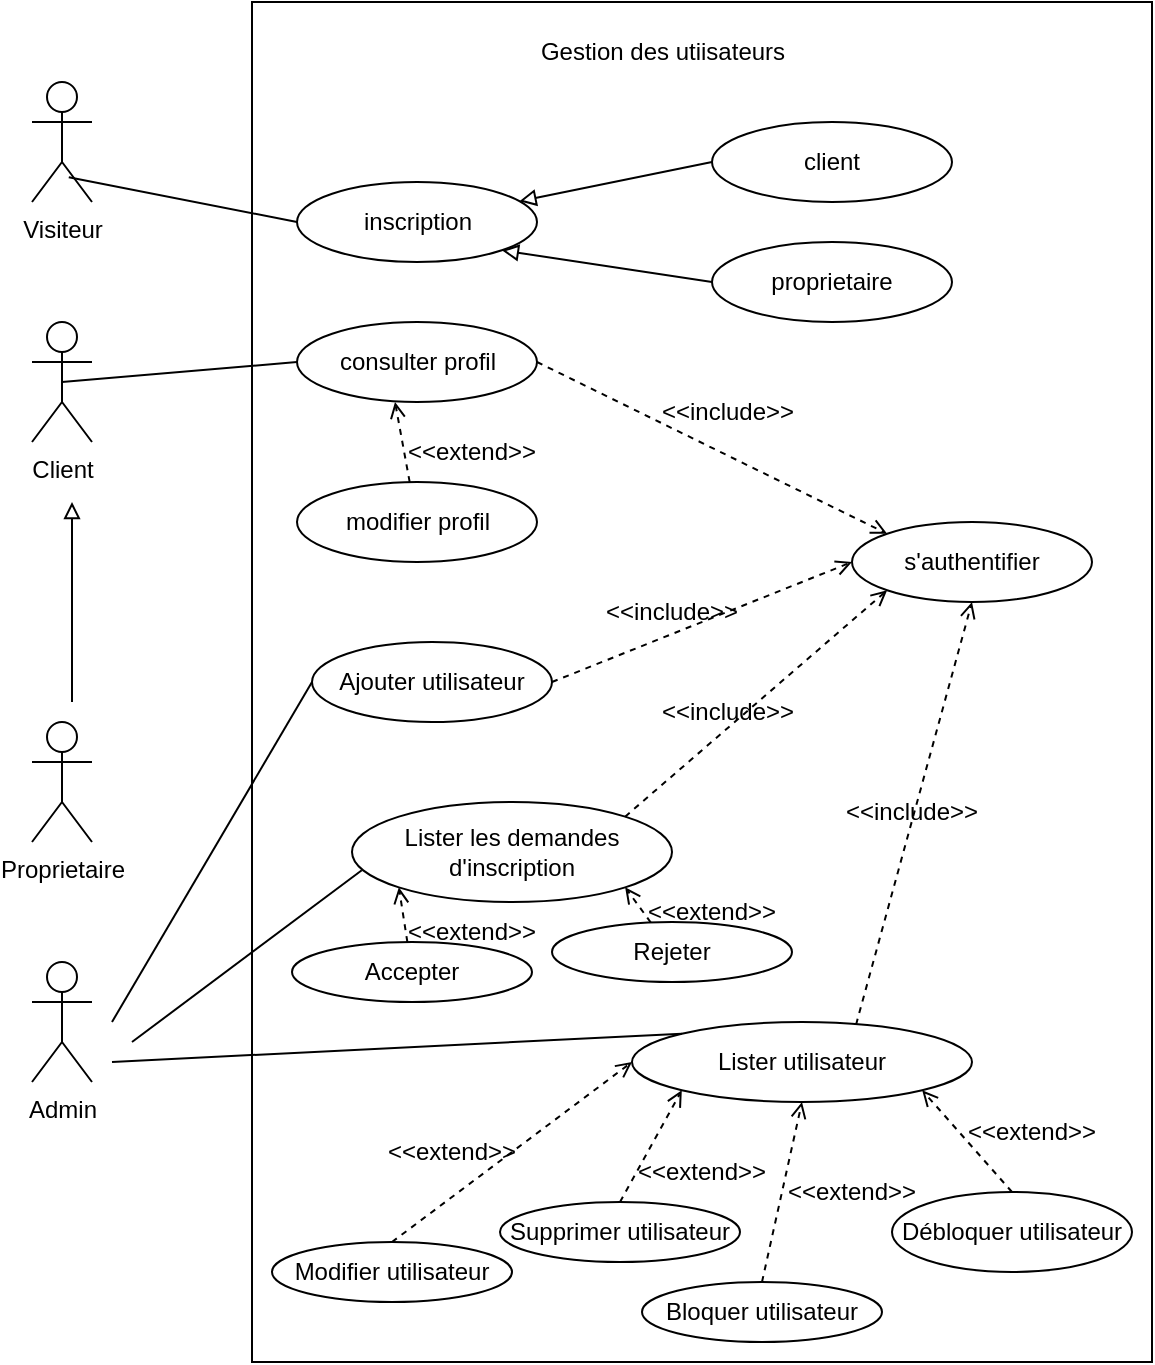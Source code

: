 <mxfile version="24.8.3">
  <diagram name="Page-1" id="qK_Wsu-0rvwlbRPcCPJc">
    <mxGraphModel dx="794" dy="420" grid="1" gridSize="10" guides="1" tooltips="1" connect="1" arrows="1" fold="1" page="1" pageScale="1" pageWidth="827" pageHeight="1169" math="0" shadow="0">
      <root>
        <mxCell id="0" />
        <mxCell id="1" parent="0" />
        <mxCell id="EcFpb2TM-bkTd2eWVxg3-1" value="" style="rounded=0;whiteSpace=wrap;html=1;fontFamily=Times New Roman;" vertex="1" parent="1">
          <mxGeometry x="350" y="40" width="450" height="680" as="geometry" />
        </mxCell>
        <mxCell id="EcFpb2TM-bkTd2eWVxg3-3" value="&lt;font style=&quot;vertical-align: inherit;&quot;&gt;&lt;font style=&quot;vertical-align: inherit;&quot;&gt;Gestion des utiisateurs&lt;/font&gt;&lt;/font&gt;" style="text;html=1;align=center;verticalAlign=middle;whiteSpace=wrap;rounded=0;" vertex="1" parent="1">
          <mxGeometry x="492.5" y="50" width="125" height="30" as="geometry" />
        </mxCell>
        <mxCell id="EcFpb2TM-bkTd2eWVxg3-4" value="&lt;font style=&quot;vertical-align: inherit;&quot;&gt;&lt;font style=&quot;vertical-align: inherit;&quot;&gt;Visiteur&lt;/font&gt;&lt;/font&gt;" style="shape=umlActor;verticalLabelPosition=bottom;verticalAlign=top;html=1;outlineConnect=0;" vertex="1" parent="1">
          <mxGeometry x="240" y="80" width="30" height="60" as="geometry" />
        </mxCell>
        <mxCell id="EcFpb2TM-bkTd2eWVxg3-5" value="&lt;font style=&quot;vertical-align: inherit;&quot;&gt;&lt;font style=&quot;vertical-align: inherit;&quot;&gt;Client&lt;/font&gt;&lt;/font&gt;" style="shape=umlActor;verticalLabelPosition=bottom;verticalAlign=top;html=1;outlineConnect=0;" vertex="1" parent="1">
          <mxGeometry x="240" y="200" width="30" height="60" as="geometry" />
        </mxCell>
        <mxCell id="EcFpb2TM-bkTd2eWVxg3-6" value="&lt;font style=&quot;vertical-align: inherit;&quot;&gt;&lt;font style=&quot;vertical-align: inherit;&quot;&gt;Admin&lt;/font&gt;&lt;/font&gt;" style="shape=umlActor;verticalLabelPosition=bottom;verticalAlign=top;html=1;outlineConnect=0;" vertex="1" parent="1">
          <mxGeometry x="240" y="520" width="30" height="60" as="geometry" />
        </mxCell>
        <mxCell id="EcFpb2TM-bkTd2eWVxg3-7" value="&lt;font style=&quot;vertical-align: inherit;&quot;&gt;&lt;font style=&quot;vertical-align: inherit;&quot;&gt;Proprietaire&lt;/font&gt;&lt;/font&gt;" style="shape=umlActor;verticalLabelPosition=bottom;verticalAlign=top;html=1;outlineConnect=0;" vertex="1" parent="1">
          <mxGeometry x="240" y="400" width="30" height="60" as="geometry" />
        </mxCell>
        <mxCell id="EcFpb2TM-bkTd2eWVxg3-8" value="&lt;font style=&quot;vertical-align: inherit;&quot;&gt;&lt;font style=&quot;vertical-align: inherit;&quot;&gt;inscription&lt;/font&gt;&lt;/font&gt;" style="ellipse;whiteSpace=wrap;html=1;" vertex="1" parent="1">
          <mxGeometry x="372.5" y="130" width="120" height="40" as="geometry" />
        </mxCell>
        <mxCell id="EcFpb2TM-bkTd2eWVxg3-9" value="&lt;font style=&quot;vertical-align: inherit;&quot;&gt;&lt;font style=&quot;vertical-align: inherit;&quot;&gt;&lt;font style=&quot;vertical-align: inherit;&quot;&gt;&lt;font style=&quot;vertical-align: inherit;&quot;&gt;&lt;font style=&quot;vertical-align: inherit;&quot;&gt;&lt;font style=&quot;vertical-align: inherit;&quot;&gt;client&lt;/font&gt;&lt;/font&gt;&lt;/font&gt;&lt;/font&gt;&lt;/font&gt;&lt;/font&gt;" style="ellipse;whiteSpace=wrap;html=1;" vertex="1" parent="1">
          <mxGeometry x="580" y="100" width="120" height="40" as="geometry" />
        </mxCell>
        <mxCell id="EcFpb2TM-bkTd2eWVxg3-10" value="&lt;font style=&quot;vertical-align: inherit;&quot;&gt;&lt;font style=&quot;vertical-align: inherit;&quot;&gt;&lt;font style=&quot;vertical-align: inherit;&quot;&gt;&lt;font style=&quot;vertical-align: inherit;&quot;&gt;&lt;font style=&quot;vertical-align: inherit;&quot;&gt;&lt;font style=&quot;vertical-align: inherit;&quot;&gt;proprietaire&lt;/font&gt;&lt;/font&gt;&lt;/font&gt;&lt;/font&gt;&lt;/font&gt;&lt;/font&gt;" style="ellipse;whiteSpace=wrap;html=1;" vertex="1" parent="1">
          <mxGeometry x="580" y="160" width="120" height="40" as="geometry" />
        </mxCell>
        <mxCell id="EcFpb2TM-bkTd2eWVxg3-11" value="" style="endArrow=block;html=1;rounded=0;exitX=0;exitY=0.5;exitDx=0;exitDy=0;endFill=0;" edge="1" parent="1" source="EcFpb2TM-bkTd2eWVxg3-9" target="EcFpb2TM-bkTd2eWVxg3-8">
          <mxGeometry width="50" height="50" relative="1" as="geometry">
            <mxPoint x="480" y="150" as="sourcePoint" />
            <mxPoint x="530" y="100" as="targetPoint" />
          </mxGeometry>
        </mxCell>
        <mxCell id="EcFpb2TM-bkTd2eWVxg3-12" value="" style="endArrow=block;html=1;rounded=0;exitX=0;exitY=0.5;exitDx=0;exitDy=0;endFill=0;entryX=1;entryY=1;entryDx=0;entryDy=0;" edge="1" parent="1" source="EcFpb2TM-bkTd2eWVxg3-10" target="EcFpb2TM-bkTd2eWVxg3-8">
          <mxGeometry width="50" height="50" relative="1" as="geometry">
            <mxPoint x="590" y="130" as="sourcePoint" />
            <mxPoint x="494" y="150" as="targetPoint" />
          </mxGeometry>
        </mxCell>
        <mxCell id="EcFpb2TM-bkTd2eWVxg3-13" value="" style="endArrow=none;html=1;rounded=0;entryX=0;entryY=0.5;entryDx=0;entryDy=0;exitX=0.613;exitY=0.794;exitDx=0;exitDy=0;exitPerimeter=0;" edge="1" parent="1" source="EcFpb2TM-bkTd2eWVxg3-4" target="EcFpb2TM-bkTd2eWVxg3-8">
          <mxGeometry width="50" height="50" relative="1" as="geometry">
            <mxPoint x="480" y="240" as="sourcePoint" />
            <mxPoint x="530" y="190" as="targetPoint" />
          </mxGeometry>
        </mxCell>
        <mxCell id="EcFpb2TM-bkTd2eWVxg3-18" value="&lt;font style=&quot;vertical-align: inherit;&quot;&gt;&lt;font style=&quot;vertical-align: inherit;&quot;&gt;&lt;font style=&quot;vertical-align: inherit;&quot;&gt;&lt;font style=&quot;vertical-align: inherit;&quot;&gt;consulter profil&lt;/font&gt;&lt;/font&gt;&lt;/font&gt;&lt;/font&gt;" style="ellipse;whiteSpace=wrap;html=1;" vertex="1" parent="1">
          <mxGeometry x="372.5" y="200" width="120" height="40" as="geometry" />
        </mxCell>
        <mxCell id="EcFpb2TM-bkTd2eWVxg3-19" value="&lt;font style=&quot;vertical-align: inherit;&quot;&gt;&lt;font style=&quot;vertical-align: inherit;&quot;&gt;&lt;font style=&quot;vertical-align: inherit;&quot;&gt;&lt;font style=&quot;vertical-align: inherit;&quot;&gt;&lt;font style=&quot;vertical-align: inherit;&quot;&gt;&lt;font style=&quot;vertical-align: inherit;&quot;&gt;modifier profil&lt;/font&gt;&lt;/font&gt;&lt;/font&gt;&lt;/font&gt;&lt;/font&gt;&lt;/font&gt;" style="ellipse;whiteSpace=wrap;html=1;" vertex="1" parent="1">
          <mxGeometry x="372.5" y="280" width="120" height="40" as="geometry" />
        </mxCell>
        <mxCell id="EcFpb2TM-bkTd2eWVxg3-20" value="&lt;font style=&quot;vertical-align: inherit;&quot;&gt;&lt;font style=&quot;vertical-align: inherit;&quot;&gt;&lt;font style=&quot;vertical-align: inherit;&quot;&gt;&lt;font style=&quot;vertical-align: inherit;&quot;&gt;&lt;font style=&quot;vertical-align: inherit;&quot;&gt;&lt;font style=&quot;vertical-align: inherit;&quot;&gt;&lt;font style=&quot;vertical-align: inherit;&quot;&gt;&lt;font style=&quot;vertical-align: inherit;&quot;&gt;s&#39;authentifier&lt;/font&gt;&lt;/font&gt;&lt;/font&gt;&lt;/font&gt;&lt;/font&gt;&lt;/font&gt;&lt;/font&gt;&lt;/font&gt;" style="ellipse;whiteSpace=wrap;html=1;" vertex="1" parent="1">
          <mxGeometry x="650" y="300" width="120" height="40" as="geometry" />
        </mxCell>
        <mxCell id="EcFpb2TM-bkTd2eWVxg3-22" value="&lt;font style=&quot;vertical-align: inherit;&quot;&gt;&lt;font style=&quot;vertical-align: inherit;&quot;&gt;&lt;font style=&quot;vertical-align: inherit;&quot;&gt;&lt;font style=&quot;vertical-align: inherit;&quot;&gt;&lt;font style=&quot;vertical-align: inherit;&quot;&gt;&lt;font style=&quot;vertical-align: inherit;&quot;&gt;&lt;font style=&quot;vertical-align: inherit;&quot;&gt;&lt;font style=&quot;vertical-align: inherit;&quot;&gt;&lt;font style=&quot;vertical-align: inherit;&quot;&gt;&lt;font style=&quot;vertical-align: inherit;&quot;&gt;&lt;font style=&quot;vertical-align: inherit;&quot;&gt;&lt;font style=&quot;vertical-align: inherit;&quot;&gt;Ajouter utilisateur&lt;/font&gt;&lt;/font&gt;&lt;/font&gt;&lt;/font&gt;&lt;/font&gt;&lt;/font&gt;&lt;/font&gt;&lt;/font&gt;&lt;/font&gt;&lt;/font&gt;&lt;/font&gt;&lt;/font&gt;" style="ellipse;whiteSpace=wrap;html=1;" vertex="1" parent="1">
          <mxGeometry x="380" y="360" width="120" height="40" as="geometry" />
        </mxCell>
        <mxCell id="EcFpb2TM-bkTd2eWVxg3-30" value="&lt;font style=&quot;vertical-align: inherit;&quot;&gt;&lt;font style=&quot;vertical-align: inherit;&quot;&gt;&lt;font style=&quot;vertical-align: inherit;&quot;&gt;&lt;font style=&quot;vertical-align: inherit;&quot;&gt;&lt;font style=&quot;vertical-align: inherit;&quot;&gt;&lt;font style=&quot;vertical-align: inherit;&quot;&gt;&lt;font style=&quot;vertical-align: inherit;&quot;&gt;&lt;font style=&quot;vertical-align: inherit;&quot;&gt;&lt;font style=&quot;vertical-align: inherit;&quot;&gt;&lt;font style=&quot;vertical-align: inherit;&quot;&gt;&lt;font style=&quot;vertical-align: inherit;&quot;&gt;&lt;font style=&quot;vertical-align: inherit;&quot;&gt;Lister les demandes d&#39;inscription&lt;/font&gt;&lt;/font&gt;&lt;/font&gt;&lt;/font&gt;&lt;/font&gt;&lt;/font&gt;&lt;/font&gt;&lt;/font&gt;&lt;/font&gt;&lt;/font&gt;&lt;/font&gt;&lt;/font&gt;" style="ellipse;whiteSpace=wrap;html=1;" vertex="1" parent="1">
          <mxGeometry x="400" y="440" width="160" height="50" as="geometry" />
        </mxCell>
        <mxCell id="EcFpb2TM-bkTd2eWVxg3-31" value="&lt;font style=&quot;vertical-align: inherit;&quot;&gt;&lt;font style=&quot;vertical-align: inherit;&quot;&gt;&lt;font style=&quot;vertical-align: inherit;&quot;&gt;&lt;font style=&quot;vertical-align: inherit;&quot;&gt;&lt;font style=&quot;vertical-align: inherit;&quot;&gt;&lt;font style=&quot;vertical-align: inherit;&quot;&gt;&lt;font style=&quot;vertical-align: inherit;&quot;&gt;&lt;font style=&quot;vertical-align: inherit;&quot;&gt;&lt;font style=&quot;vertical-align: inherit;&quot;&gt;&lt;font style=&quot;vertical-align: inherit;&quot;&gt;&lt;font style=&quot;vertical-align: inherit;&quot;&gt;&lt;font style=&quot;vertical-align: inherit;&quot;&gt;Accepter&lt;/font&gt;&lt;/font&gt;&lt;/font&gt;&lt;/font&gt;&lt;/font&gt;&lt;/font&gt;&lt;/font&gt;&lt;/font&gt;&lt;/font&gt;&lt;/font&gt;&lt;/font&gt;&lt;/font&gt;" style="ellipse;whiteSpace=wrap;html=1;" vertex="1" parent="1">
          <mxGeometry x="370" y="510" width="120" height="30" as="geometry" />
        </mxCell>
        <mxCell id="EcFpb2TM-bkTd2eWVxg3-32" value="&lt;font style=&quot;vertical-align: inherit;&quot;&gt;&lt;font style=&quot;vertical-align: inherit;&quot;&gt;&lt;font style=&quot;vertical-align: inherit;&quot;&gt;&lt;font style=&quot;vertical-align: inherit;&quot;&gt;&lt;font style=&quot;vertical-align: inherit;&quot;&gt;&lt;font style=&quot;vertical-align: inherit;&quot;&gt;&lt;font style=&quot;vertical-align: inherit;&quot;&gt;&lt;font style=&quot;vertical-align: inherit;&quot;&gt;&lt;font style=&quot;vertical-align: inherit;&quot;&gt;&lt;font style=&quot;vertical-align: inherit;&quot;&gt;&lt;font style=&quot;vertical-align: inherit;&quot;&gt;&lt;font style=&quot;vertical-align: inherit;&quot;&gt;Rejeter&lt;/font&gt;&lt;/font&gt;&lt;/font&gt;&lt;/font&gt;&lt;/font&gt;&lt;/font&gt;&lt;/font&gt;&lt;/font&gt;&lt;/font&gt;&lt;/font&gt;&lt;/font&gt;&lt;/font&gt;" style="ellipse;whiteSpace=wrap;html=1;" vertex="1" parent="1">
          <mxGeometry x="500" y="500" width="120" height="30" as="geometry" />
        </mxCell>
        <mxCell id="EcFpb2TM-bkTd2eWVxg3-33" value="" style="endArrow=none;html=1;rounded=0;entryX=0;entryY=0.5;entryDx=0;entryDy=0;exitX=0.5;exitY=0.5;exitDx=0;exitDy=0;exitPerimeter=0;" edge="1" parent="1" source="EcFpb2TM-bkTd2eWVxg3-5" target="EcFpb2TM-bkTd2eWVxg3-18">
          <mxGeometry width="50" height="50" relative="1" as="geometry">
            <mxPoint x="275" y="218" as="sourcePoint" />
            <mxPoint x="390" y="240" as="targetPoint" />
          </mxGeometry>
        </mxCell>
        <mxCell id="EcFpb2TM-bkTd2eWVxg3-34" value="" style="endArrow=open;html=1;rounded=0;endFill=0;entryX=1;entryY=1;entryDx=0;entryDy=0;dashed=1;" edge="1" parent="1" source="EcFpb2TM-bkTd2eWVxg3-19">
          <mxGeometry width="50" height="50" relative="1" as="geometry">
            <mxPoint x="526.5" y="256" as="sourcePoint" />
            <mxPoint x="421.5" y="240" as="targetPoint" />
          </mxGeometry>
        </mxCell>
        <mxCell id="EcFpb2TM-bkTd2eWVxg3-35" value="&amp;lt;&amp;lt;extend&amp;gt;&amp;gt;" style="text;html=1;align=center;verticalAlign=middle;whiteSpace=wrap;rounded=0;" vertex="1" parent="1">
          <mxGeometry x="430" y="250" width="60" height="30" as="geometry" />
        </mxCell>
        <mxCell id="EcFpb2TM-bkTd2eWVxg3-36" value="" style="endArrow=open;html=1;rounded=0;endFill=0;entryX=0;entryY=0;entryDx=0;entryDy=0;dashed=1;exitX=1;exitY=0.5;exitDx=0;exitDy=0;" edge="1" parent="1" source="EcFpb2TM-bkTd2eWVxg3-18" target="EcFpb2TM-bkTd2eWVxg3-20">
          <mxGeometry width="50" height="50" relative="1" as="geometry">
            <mxPoint x="594" y="265" as="sourcePoint" />
            <mxPoint x="540" y="230" as="targetPoint" />
          </mxGeometry>
        </mxCell>
        <mxCell id="EcFpb2TM-bkTd2eWVxg3-39" value="&amp;lt;&amp;lt;include&amp;gt;&amp;gt;" style="text;html=1;align=center;verticalAlign=middle;whiteSpace=wrap;rounded=0;" vertex="1" parent="1">
          <mxGeometry x="557.5" y="230" width="60" height="30" as="geometry" />
        </mxCell>
        <mxCell id="EcFpb2TM-bkTd2eWVxg3-41" value="" style="endArrow=block;html=1;rounded=0;endFill=0;" edge="1" parent="1">
          <mxGeometry width="50" height="50" relative="1" as="geometry">
            <mxPoint x="260" y="390" as="sourcePoint" />
            <mxPoint x="260" y="290" as="targetPoint" />
          </mxGeometry>
        </mxCell>
        <mxCell id="EcFpb2TM-bkTd2eWVxg3-42" value="" style="endArrow=none;html=1;rounded=0;entryX=0;entryY=0.5;entryDx=0;entryDy=0;" edge="1" parent="1">
          <mxGeometry width="50" height="50" relative="1" as="geometry">
            <mxPoint x="280" y="550" as="sourcePoint" />
            <mxPoint x="380" y="380" as="targetPoint" />
          </mxGeometry>
        </mxCell>
        <mxCell id="EcFpb2TM-bkTd2eWVxg3-43" value="" style="endArrow=none;html=1;rounded=0;entryX=0;entryY=1;entryDx=0;entryDy=0;" edge="1" parent="1">
          <mxGeometry width="50" height="50" relative="1" as="geometry">
            <mxPoint x="290" y="560" as="sourcePoint" />
            <mxPoint x="404.896" y="474.142" as="targetPoint" />
          </mxGeometry>
        </mxCell>
        <mxCell id="EcFpb2TM-bkTd2eWVxg3-45" value="" style="endArrow=open;html=1;rounded=0;endFill=0;entryX=0;entryY=0.5;entryDx=0;entryDy=0;dashed=1;exitX=1;exitY=0.5;exitDx=0;exitDy=0;" edge="1" parent="1" source="EcFpb2TM-bkTd2eWVxg3-22" target="EcFpb2TM-bkTd2eWVxg3-20">
          <mxGeometry width="50" height="50" relative="1" as="geometry">
            <mxPoint x="548" y="320" as="sourcePoint" />
            <mxPoint x="690" y="396" as="targetPoint" />
          </mxGeometry>
        </mxCell>
        <mxCell id="EcFpb2TM-bkTd2eWVxg3-47" value="&amp;lt;&amp;lt;include&amp;gt;&amp;gt;" style="text;html=1;align=center;verticalAlign=middle;whiteSpace=wrap;rounded=0;" vertex="1" parent="1">
          <mxGeometry x="530" y="330" width="60" height="30" as="geometry" />
        </mxCell>
        <mxCell id="EcFpb2TM-bkTd2eWVxg3-57" value="" style="endArrow=open;html=1;rounded=0;endFill=0;dashed=1;entryX=1;entryY=1;entryDx=0;entryDy=0;" edge="1" parent="1" source="EcFpb2TM-bkTd2eWVxg3-32" target="EcFpb2TM-bkTd2eWVxg3-30">
          <mxGeometry width="50" height="50" relative="1" as="geometry">
            <mxPoint x="566" y="694" as="sourcePoint" />
            <mxPoint x="540" y="640" as="targetPoint" />
          </mxGeometry>
        </mxCell>
        <mxCell id="EcFpb2TM-bkTd2eWVxg3-58" value="" style="endArrow=open;html=1;rounded=0;endFill=0;dashed=1;entryX=0;entryY=1;entryDx=0;entryDy=0;" edge="1" parent="1" source="EcFpb2TM-bkTd2eWVxg3-31" target="EcFpb2TM-bkTd2eWVxg3-30">
          <mxGeometry width="50" height="50" relative="1" as="geometry">
            <mxPoint x="528" y="691" as="sourcePoint" />
            <mxPoint x="490" y="650" as="targetPoint" />
          </mxGeometry>
        </mxCell>
        <mxCell id="EcFpb2TM-bkTd2eWVxg3-59" value="&lt;font style=&quot;vertical-align: inherit;&quot;&gt;&lt;font style=&quot;vertical-align: inherit;&quot;&gt;&lt;font style=&quot;vertical-align: inherit;&quot;&gt;&lt;font style=&quot;vertical-align: inherit;&quot;&gt;&lt;font style=&quot;vertical-align: inherit;&quot;&gt;&lt;font style=&quot;vertical-align: inherit;&quot;&gt;&lt;font style=&quot;vertical-align: inherit;&quot;&gt;&lt;font style=&quot;vertical-align: inherit;&quot;&gt;&lt;font style=&quot;vertical-align: inherit;&quot;&gt;&lt;font style=&quot;vertical-align: inherit;&quot;&gt;&lt;font style=&quot;vertical-align: inherit;&quot;&gt;&lt;font style=&quot;vertical-align: inherit;&quot;&gt;Lister utilisateur&lt;/font&gt;&lt;/font&gt;&lt;/font&gt;&lt;/font&gt;&lt;/font&gt;&lt;/font&gt;&lt;/font&gt;&lt;/font&gt;&lt;/font&gt;&lt;/font&gt;&lt;/font&gt;&lt;/font&gt;" style="ellipse;whiteSpace=wrap;html=1;" vertex="1" parent="1">
          <mxGeometry x="540" y="550" width="170" height="40" as="geometry" />
        </mxCell>
        <mxCell id="EcFpb2TM-bkTd2eWVxg3-60" value="&lt;font style=&quot;vertical-align: inherit;&quot;&gt;&lt;font style=&quot;vertical-align: inherit;&quot;&gt;&lt;font style=&quot;vertical-align: inherit;&quot;&gt;&lt;font style=&quot;vertical-align: inherit;&quot;&gt;&lt;font style=&quot;vertical-align: inherit;&quot;&gt;&lt;font style=&quot;vertical-align: inherit;&quot;&gt;&lt;font style=&quot;vertical-align: inherit;&quot;&gt;&lt;font style=&quot;vertical-align: inherit;&quot;&gt;&lt;font style=&quot;vertical-align: inherit;&quot;&gt;&lt;font style=&quot;vertical-align: inherit;&quot;&gt;&lt;font style=&quot;vertical-align: inherit;&quot;&gt;&lt;font style=&quot;vertical-align: inherit;&quot;&gt;Modifier utilisateur&lt;/font&gt;&lt;/font&gt;&lt;/font&gt;&lt;/font&gt;&lt;/font&gt;&lt;/font&gt;&lt;/font&gt;&lt;/font&gt;&lt;/font&gt;&lt;/font&gt;&lt;/font&gt;&lt;/font&gt;" style="ellipse;whiteSpace=wrap;html=1;" vertex="1" parent="1">
          <mxGeometry x="360" y="660" width="120" height="30" as="geometry" />
        </mxCell>
        <mxCell id="EcFpb2TM-bkTd2eWVxg3-61" value="&lt;font style=&quot;vertical-align: inherit;&quot;&gt;&lt;font style=&quot;vertical-align: inherit;&quot;&gt;&lt;font style=&quot;vertical-align: inherit;&quot;&gt;&lt;font style=&quot;vertical-align: inherit;&quot;&gt;&lt;font style=&quot;vertical-align: inherit;&quot;&gt;&lt;font style=&quot;vertical-align: inherit;&quot;&gt;&lt;font style=&quot;vertical-align: inherit;&quot;&gt;&lt;font style=&quot;vertical-align: inherit;&quot;&gt;&lt;font style=&quot;vertical-align: inherit;&quot;&gt;&lt;font style=&quot;vertical-align: inherit;&quot;&gt;&lt;font style=&quot;vertical-align: inherit;&quot;&gt;&lt;font style=&quot;vertical-align: inherit;&quot;&gt;Supprimer utilisateur&lt;/font&gt;&lt;/font&gt;&lt;/font&gt;&lt;/font&gt;&lt;/font&gt;&lt;/font&gt;&lt;/font&gt;&lt;/font&gt;&lt;/font&gt;&lt;/font&gt;&lt;/font&gt;&lt;/font&gt;" style="ellipse;whiteSpace=wrap;html=1;" vertex="1" parent="1">
          <mxGeometry x="474" y="640" width="120" height="30" as="geometry" />
        </mxCell>
        <mxCell id="EcFpb2TM-bkTd2eWVxg3-62" value="&lt;font style=&quot;vertical-align: inherit;&quot;&gt;&lt;font style=&quot;vertical-align: inherit;&quot;&gt;&lt;font style=&quot;vertical-align: inherit;&quot;&gt;&lt;font style=&quot;vertical-align: inherit;&quot;&gt;&lt;font style=&quot;vertical-align: inherit;&quot;&gt;&lt;font style=&quot;vertical-align: inherit;&quot;&gt;&lt;font style=&quot;vertical-align: inherit;&quot;&gt;&lt;font style=&quot;vertical-align: inherit;&quot;&gt;&lt;font style=&quot;vertical-align: inherit;&quot;&gt;&lt;font style=&quot;vertical-align: inherit;&quot;&gt;&lt;font style=&quot;vertical-align: inherit;&quot;&gt;&lt;font style=&quot;vertical-align: inherit;&quot;&gt;Bloquer utilisateur&lt;/font&gt;&lt;/font&gt;&lt;/font&gt;&lt;/font&gt;&lt;/font&gt;&lt;/font&gt;&lt;/font&gt;&lt;/font&gt;&lt;/font&gt;&lt;/font&gt;&lt;/font&gt;&lt;/font&gt;" style="ellipse;whiteSpace=wrap;html=1;" vertex="1" parent="1">
          <mxGeometry x="545" y="680" width="120" height="30" as="geometry" />
        </mxCell>
        <mxCell id="EcFpb2TM-bkTd2eWVxg3-63" value="&lt;font style=&quot;vertical-align: inherit;&quot;&gt;&lt;font style=&quot;vertical-align: inherit;&quot;&gt;&lt;font style=&quot;vertical-align: inherit;&quot;&gt;&lt;font style=&quot;vertical-align: inherit;&quot;&gt;&lt;font style=&quot;vertical-align: inherit;&quot;&gt;&lt;font style=&quot;vertical-align: inherit;&quot;&gt;&lt;font style=&quot;vertical-align: inherit;&quot;&gt;&lt;font style=&quot;vertical-align: inherit;&quot;&gt;&lt;font style=&quot;vertical-align: inherit;&quot;&gt;&lt;font style=&quot;vertical-align: inherit;&quot;&gt;&lt;font style=&quot;vertical-align: inherit;&quot;&gt;&lt;font style=&quot;vertical-align: inherit;&quot;&gt;Débloquer utilisateur&lt;/font&gt;&lt;/font&gt;&lt;/font&gt;&lt;/font&gt;&lt;/font&gt;&lt;/font&gt;&lt;/font&gt;&lt;/font&gt;&lt;/font&gt;&lt;/font&gt;&lt;/font&gt;&lt;/font&gt;" style="ellipse;whiteSpace=wrap;html=1;" vertex="1" parent="1">
          <mxGeometry x="670" y="635" width="120" height="40" as="geometry" />
        </mxCell>
        <mxCell id="EcFpb2TM-bkTd2eWVxg3-64" value="" style="endArrow=open;html=1;rounded=0;endFill=0;entryX=0.5;entryY=1;entryDx=0;entryDy=0;dashed=1;exitX=0.659;exitY=0.033;exitDx=0;exitDy=0;exitPerimeter=0;" edge="1" parent="1" source="EcFpb2TM-bkTd2eWVxg3-59" target="EcFpb2TM-bkTd2eWVxg3-20">
          <mxGeometry width="50" height="50" relative="1" as="geometry">
            <mxPoint x="510" y="390" as="sourcePoint" />
            <mxPoint x="678" y="330" as="targetPoint" />
          </mxGeometry>
        </mxCell>
        <mxCell id="EcFpb2TM-bkTd2eWVxg3-65" value="&amp;lt;&amp;lt;include&amp;gt;&amp;gt;" style="text;html=1;align=center;verticalAlign=middle;whiteSpace=wrap;rounded=0;" vertex="1" parent="1">
          <mxGeometry x="650" y="430" width="60" height="30" as="geometry" />
        </mxCell>
        <mxCell id="EcFpb2TM-bkTd2eWVxg3-66" value="" style="endArrow=open;html=1;rounded=0;endFill=0;entryX=0;entryY=0.5;entryDx=0;entryDy=0;dashed=1;exitX=0.5;exitY=0;exitDx=0;exitDy=0;" edge="1" parent="1" source="EcFpb2TM-bkTd2eWVxg3-60" target="EcFpb2TM-bkTd2eWVxg3-59">
          <mxGeometry width="50" height="50" relative="1" as="geometry">
            <mxPoint x="421.5" y="530" as="sourcePoint" />
            <mxPoint x="414" y="490" as="targetPoint" />
          </mxGeometry>
        </mxCell>
        <mxCell id="EcFpb2TM-bkTd2eWVxg3-67" value="" style="endArrow=open;html=1;rounded=0;endFill=0;dashed=1;exitX=0.5;exitY=0;exitDx=0;exitDy=0;entryX=0;entryY=1;entryDx=0;entryDy=0;" edge="1" parent="1" source="EcFpb2TM-bkTd2eWVxg3-61" target="EcFpb2TM-bkTd2eWVxg3-59">
          <mxGeometry width="50" height="50" relative="1" as="geometry">
            <mxPoint x="520" y="530" as="sourcePoint" />
            <mxPoint x="520" y="480" as="targetPoint" />
          </mxGeometry>
        </mxCell>
        <mxCell id="EcFpb2TM-bkTd2eWVxg3-68" value="" style="endArrow=open;html=1;rounded=0;endFill=0;entryX=0.5;entryY=1;entryDx=0;entryDy=0;dashed=1;exitX=0.5;exitY=0;exitDx=0;exitDy=0;" edge="1" parent="1" source="EcFpb2TM-bkTd2eWVxg3-62" target="EcFpb2TM-bkTd2eWVxg3-59">
          <mxGeometry width="50" height="50" relative="1" as="geometry">
            <mxPoint x="610" y="502" as="sourcePoint" />
            <mxPoint x="540" y="450" as="targetPoint" />
          </mxGeometry>
        </mxCell>
        <mxCell id="EcFpb2TM-bkTd2eWVxg3-69" value="" style="endArrow=open;html=1;rounded=0;endFill=0;entryX=1;entryY=1;entryDx=0;entryDy=0;dashed=1;exitX=0.5;exitY=0;exitDx=0;exitDy=0;" edge="1" parent="1" source="EcFpb2TM-bkTd2eWVxg3-63" target="EcFpb2TM-bkTd2eWVxg3-59">
          <mxGeometry width="50" height="50" relative="1" as="geometry">
            <mxPoint x="645" y="481" as="sourcePoint" />
            <mxPoint x="540" y="450" as="targetPoint" />
          </mxGeometry>
        </mxCell>
        <mxCell id="EcFpb2TM-bkTd2eWVxg3-71" value="" style="endArrow=open;html=1;rounded=0;endFill=0;entryX=0;entryY=1;entryDx=0;entryDy=0;dashed=1;exitX=1;exitY=0;exitDx=0;exitDy=0;" edge="1" parent="1" source="EcFpb2TM-bkTd2eWVxg3-30" target="EcFpb2TM-bkTd2eWVxg3-20">
          <mxGeometry width="50" height="50" relative="1" as="geometry">
            <mxPoint x="620" y="556" as="sourcePoint" />
            <mxPoint x="633" y="320" as="targetPoint" />
          </mxGeometry>
        </mxCell>
        <mxCell id="EcFpb2TM-bkTd2eWVxg3-72" value="&amp;lt;&amp;lt;include&amp;gt;&amp;gt;" style="text;html=1;align=center;verticalAlign=middle;whiteSpace=wrap;rounded=0;" vertex="1" parent="1">
          <mxGeometry x="557.5" y="380" width="60" height="30" as="geometry" />
        </mxCell>
        <mxCell id="EcFpb2TM-bkTd2eWVxg3-73" value="" style="endArrow=none;html=1;rounded=0;entryX=0;entryY=0;entryDx=0;entryDy=0;" edge="1" parent="1" target="EcFpb2TM-bkTd2eWVxg3-59">
          <mxGeometry width="50" height="50" relative="1" as="geometry">
            <mxPoint x="280" y="570" as="sourcePoint" />
            <mxPoint x="464.9" y="563.259" as="targetPoint" />
          </mxGeometry>
        </mxCell>
        <mxCell id="EcFpb2TM-bkTd2eWVxg3-74" value="&amp;lt;&amp;lt;extend&amp;gt;&amp;gt;" style="text;html=1;align=center;verticalAlign=middle;whiteSpace=wrap;rounded=0;" vertex="1" parent="1">
          <mxGeometry x="420" y="600" width="60" height="30" as="geometry" />
        </mxCell>
        <mxCell id="EcFpb2TM-bkTd2eWVxg3-76" value="&amp;lt;&amp;lt;extend&amp;gt;&amp;gt;" style="text;html=1;align=center;verticalAlign=middle;whiteSpace=wrap;rounded=0;" vertex="1" parent="1">
          <mxGeometry x="620" y="620" width="60" height="30" as="geometry" />
        </mxCell>
        <mxCell id="EcFpb2TM-bkTd2eWVxg3-77" value="&amp;lt;&amp;lt;extend&amp;gt;&amp;gt;" style="text;html=1;align=center;verticalAlign=middle;whiteSpace=wrap;rounded=0;" vertex="1" parent="1">
          <mxGeometry x="710" y="590" width="60" height="30" as="geometry" />
        </mxCell>
        <mxCell id="EcFpb2TM-bkTd2eWVxg3-78" value="&amp;lt;&amp;lt;extend&amp;gt;&amp;gt;" style="text;html=1;align=center;verticalAlign=middle;whiteSpace=wrap;rounded=0;" vertex="1" parent="1">
          <mxGeometry x="545" y="610" width="60" height="30" as="geometry" />
        </mxCell>
        <mxCell id="EcFpb2TM-bkTd2eWVxg3-79" value="&amp;lt;&amp;lt;extend&amp;gt;&amp;gt;" style="text;html=1;align=center;verticalAlign=middle;whiteSpace=wrap;rounded=0;" vertex="1" parent="1">
          <mxGeometry x="430" y="490" width="60" height="30" as="geometry" />
        </mxCell>
        <mxCell id="EcFpb2TM-bkTd2eWVxg3-80" value="&amp;lt;&amp;lt;extend&amp;gt;&amp;gt;" style="text;html=1;align=center;verticalAlign=middle;whiteSpace=wrap;rounded=0;" vertex="1" parent="1">
          <mxGeometry x="550" y="480" width="60" height="30" as="geometry" />
        </mxCell>
      </root>
    </mxGraphModel>
  </diagram>
</mxfile>
